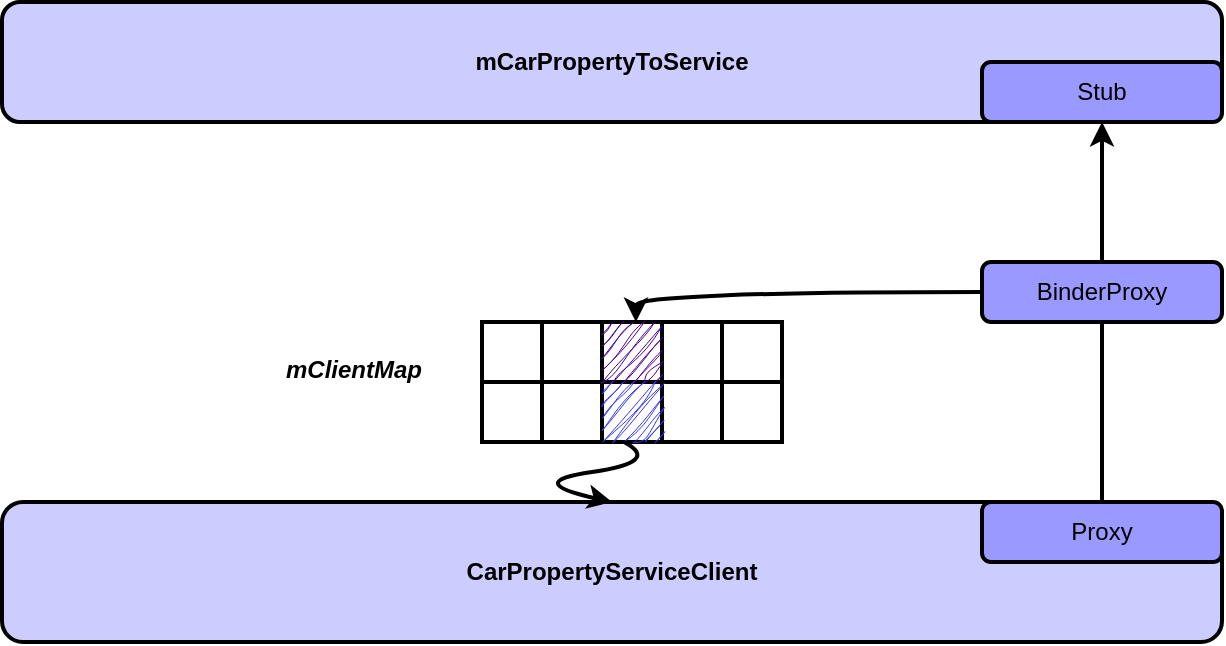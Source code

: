 <mxfile>
    <diagram id="RKk0uP5zdpzUBQgXq48x" name="第 1 页">
        <mxGraphModel dx="1635" dy="1139" grid="1" gridSize="10" guides="1" tooltips="1" connect="1" arrows="1" fold="1" page="1" pageScale="1" pageWidth="1169" pageHeight="1654" math="0" shadow="0">
            <root>
                <mxCell id="0"/>
                <mxCell id="1" parent="0"/>
                <mxCell id="19" value="mCarPropertyToService" style="rounded=1;whiteSpace=wrap;html=1;strokeWidth=2;fontStyle=1;fillColor=#CCCCFF;" vertex="1" parent="1">
                    <mxGeometry x="60" y="220" width="610" height="60" as="geometry"/>
                </mxCell>
                <mxCell id="20" value="CarPropertyServiceClient" style="rounded=1;whiteSpace=wrap;html=1;strokeWidth=2;fontStyle=1;fillColor=#CCCCFF;" vertex="1" parent="1">
                    <mxGeometry x="60" y="470" width="610" height="70" as="geometry"/>
                </mxCell>
                <mxCell id="21" value="Stub" style="rounded=1;whiteSpace=wrap;html=1;strokeWidth=2;fillColor=#9999FF;" vertex="1" parent="1">
                    <mxGeometry x="550" y="250" width="120" height="30" as="geometry"/>
                </mxCell>
                <mxCell id="22" value="Proxy" style="rounded=1;whiteSpace=wrap;html=1;strokeWidth=2;fillColor=#9999FF;" vertex="1" parent="1">
                    <mxGeometry x="550" y="470" width="120" height="30" as="geometry"/>
                </mxCell>
                <mxCell id="23" value="" style="endArrow=classic;html=1;entryX=0.5;entryY=1;entryDx=0;entryDy=0;exitX=0.5;exitY=0;exitDx=0;exitDy=0;strokeWidth=2;" edge="1" parent="1" source="22" target="21">
                    <mxGeometry width="50" height="50" relative="1" as="geometry">
                        <mxPoint x="580" y="380" as="sourcePoint"/>
                        <mxPoint x="630" y="330" as="targetPoint"/>
                    </mxGeometry>
                </mxCell>
                <mxCell id="24" value="BinderProxy" style="rounded=1;whiteSpace=wrap;html=1;strokeWidth=2;fillColor=#9999FF;" vertex="1" parent="1">
                    <mxGeometry x="550" y="350" width="120" height="30" as="geometry"/>
                </mxCell>
                <mxCell id="25" value="" style="shape=table;startSize=0;container=1;collapsible=0;childLayout=tableLayout;fontSize=16;strokeWidth=2;" vertex="1" parent="1">
                    <mxGeometry x="300" y="380" width="150" height="60" as="geometry"/>
                </mxCell>
                <mxCell id="26" value="" style="shape=tableRow;horizontal=0;startSize=0;swimlaneHead=0;swimlaneBody=0;strokeColor=inherit;top=0;left=0;bottom=0;right=0;collapsible=0;dropTarget=0;fillColor=none;points=[[0,0.5],[1,0.5]];portConstraint=eastwest;fontSize=16;" vertex="1" parent="25">
                    <mxGeometry width="150" height="30" as="geometry"/>
                </mxCell>
                <mxCell id="27" value="" style="shape=partialRectangle;html=1;whiteSpace=wrap;connectable=0;strokeColor=inherit;overflow=hidden;fillColor=none;top=0;left=0;bottom=0;right=0;pointerEvents=1;fontSize=16;" vertex="1" parent="26">
                    <mxGeometry width="30" height="30" as="geometry">
                        <mxRectangle width="30" height="30" as="alternateBounds"/>
                    </mxGeometry>
                </mxCell>
                <mxCell id="28" value="" style="shape=partialRectangle;html=1;whiteSpace=wrap;connectable=0;strokeColor=inherit;overflow=hidden;fillColor=none;top=0;left=0;bottom=0;right=0;pointerEvents=1;fontSize=16;" vertex="1" parent="26">
                    <mxGeometry x="30" width="30" height="30" as="geometry">
                        <mxRectangle width="30" height="30" as="alternateBounds"/>
                    </mxGeometry>
                </mxCell>
                <mxCell id="29" value="" style="shape=partialRectangle;html=1;whiteSpace=wrap;connectable=0;strokeColor=#432D57;overflow=hidden;fillColor=#4C0099;top=0;left=0;bottom=0;right=0;pointerEvents=1;fontSize=16;fontColor=#ffffff;sketch=1;curveFitting=1;jiggle=2;" vertex="1" parent="26">
                    <mxGeometry x="60" width="30" height="30" as="geometry">
                        <mxRectangle width="30" height="30" as="alternateBounds"/>
                    </mxGeometry>
                </mxCell>
                <mxCell id="30" style="shape=partialRectangle;html=1;whiteSpace=wrap;connectable=0;strokeColor=inherit;overflow=hidden;fillColor=none;top=0;left=0;bottom=0;right=0;pointerEvents=1;fontSize=16;" vertex="1" parent="26">
                    <mxGeometry x="90" width="30" height="30" as="geometry">
                        <mxRectangle width="30" height="30" as="alternateBounds"/>
                    </mxGeometry>
                </mxCell>
                <mxCell id="31" style="shape=partialRectangle;html=1;whiteSpace=wrap;connectable=0;strokeColor=inherit;overflow=hidden;fillColor=none;top=0;left=0;bottom=0;right=0;pointerEvents=1;fontSize=16;" vertex="1" parent="26">
                    <mxGeometry x="120" width="30" height="30" as="geometry">
                        <mxRectangle width="30" height="30" as="alternateBounds"/>
                    </mxGeometry>
                </mxCell>
                <mxCell id="32" style="shape=tableRow;horizontal=0;startSize=0;swimlaneHead=0;swimlaneBody=0;strokeColor=inherit;top=0;left=0;bottom=0;right=0;collapsible=0;dropTarget=0;fillColor=none;points=[[0,0.5],[1,0.5]];portConstraint=eastwest;fontSize=16;" vertex="1" parent="25">
                    <mxGeometry y="30" width="150" height="30" as="geometry"/>
                </mxCell>
                <mxCell id="33" style="shape=partialRectangle;html=1;whiteSpace=wrap;connectable=0;strokeColor=inherit;overflow=hidden;fillColor=none;top=0;left=0;bottom=0;right=0;pointerEvents=1;fontSize=16;" vertex="1" parent="32">
                    <mxGeometry width="30" height="30" as="geometry">
                        <mxRectangle width="30" height="30" as="alternateBounds"/>
                    </mxGeometry>
                </mxCell>
                <mxCell id="34" style="shape=partialRectangle;html=1;whiteSpace=wrap;connectable=0;strokeColor=inherit;overflow=hidden;fillColor=none;top=0;left=0;bottom=0;right=0;pointerEvents=1;fontSize=16;" vertex="1" parent="32">
                    <mxGeometry x="30" width="30" height="30" as="geometry">
                        <mxRectangle width="30" height="30" as="alternateBounds"/>
                    </mxGeometry>
                </mxCell>
                <mxCell id="35" style="shape=partialRectangle;html=1;whiteSpace=wrap;connectable=0;strokeColor=inherit;overflow=hidden;fillColor=#3333FF;top=0;left=0;bottom=0;right=0;pointerEvents=1;fontSize=16;sketch=1;curveFitting=1;jiggle=2;" vertex="1" parent="32">
                    <mxGeometry x="60" width="30" height="30" as="geometry">
                        <mxRectangle width="30" height="30" as="alternateBounds"/>
                    </mxGeometry>
                </mxCell>
                <mxCell id="36" style="shape=partialRectangle;html=1;whiteSpace=wrap;connectable=0;strokeColor=inherit;overflow=hidden;fillColor=none;top=0;left=0;bottom=0;right=0;pointerEvents=1;fontSize=16;" vertex="1" parent="32">
                    <mxGeometry x="90" width="30" height="30" as="geometry">
                        <mxRectangle width="30" height="30" as="alternateBounds"/>
                    </mxGeometry>
                </mxCell>
                <mxCell id="37" style="shape=partialRectangle;html=1;whiteSpace=wrap;connectable=0;strokeColor=inherit;overflow=hidden;fillColor=none;top=0;left=0;bottom=0;right=0;pointerEvents=1;fontSize=16;" vertex="1" parent="32">
                    <mxGeometry x="120" width="30" height="30" as="geometry">
                        <mxRectangle width="30" height="30" as="alternateBounds"/>
                    </mxGeometry>
                </mxCell>
                <mxCell id="38" style="edgeStyle=orthogonalEdgeStyle;html=1;exitX=0;exitY=0.5;exitDx=0;exitDy=0;entryX=0.513;entryY=0;entryDx=0;entryDy=0;entryPerimeter=0;curved=1;strokeWidth=2;" edge="1" parent="1" source="24" target="26">
                    <mxGeometry relative="1" as="geometry"/>
                </mxCell>
                <mxCell id="39" value="" style="curved=1;endArrow=classic;html=1;entryX=0.5;entryY=0;entryDx=0;entryDy=0;strokeWidth=2;" edge="1" parent="1" target="20">
                    <mxGeometry width="50" height="50" relative="1" as="geometry">
                        <mxPoint x="371" y="440" as="sourcePoint"/>
                        <mxPoint x="400" y="780" as="targetPoint"/>
                        <Array as="points">
                            <mxPoint x="390" y="450"/>
                            <mxPoint x="320" y="460"/>
                        </Array>
                    </mxGeometry>
                </mxCell>
                <mxCell id="40" value="mClientMap" style="text;whiteSpace=wrap;fontStyle=3" vertex="1" parent="1">
                    <mxGeometry x="200" y="390" width="100" height="40" as="geometry"/>
                </mxCell>
            </root>
        </mxGraphModel>
    </diagram>
</mxfile>